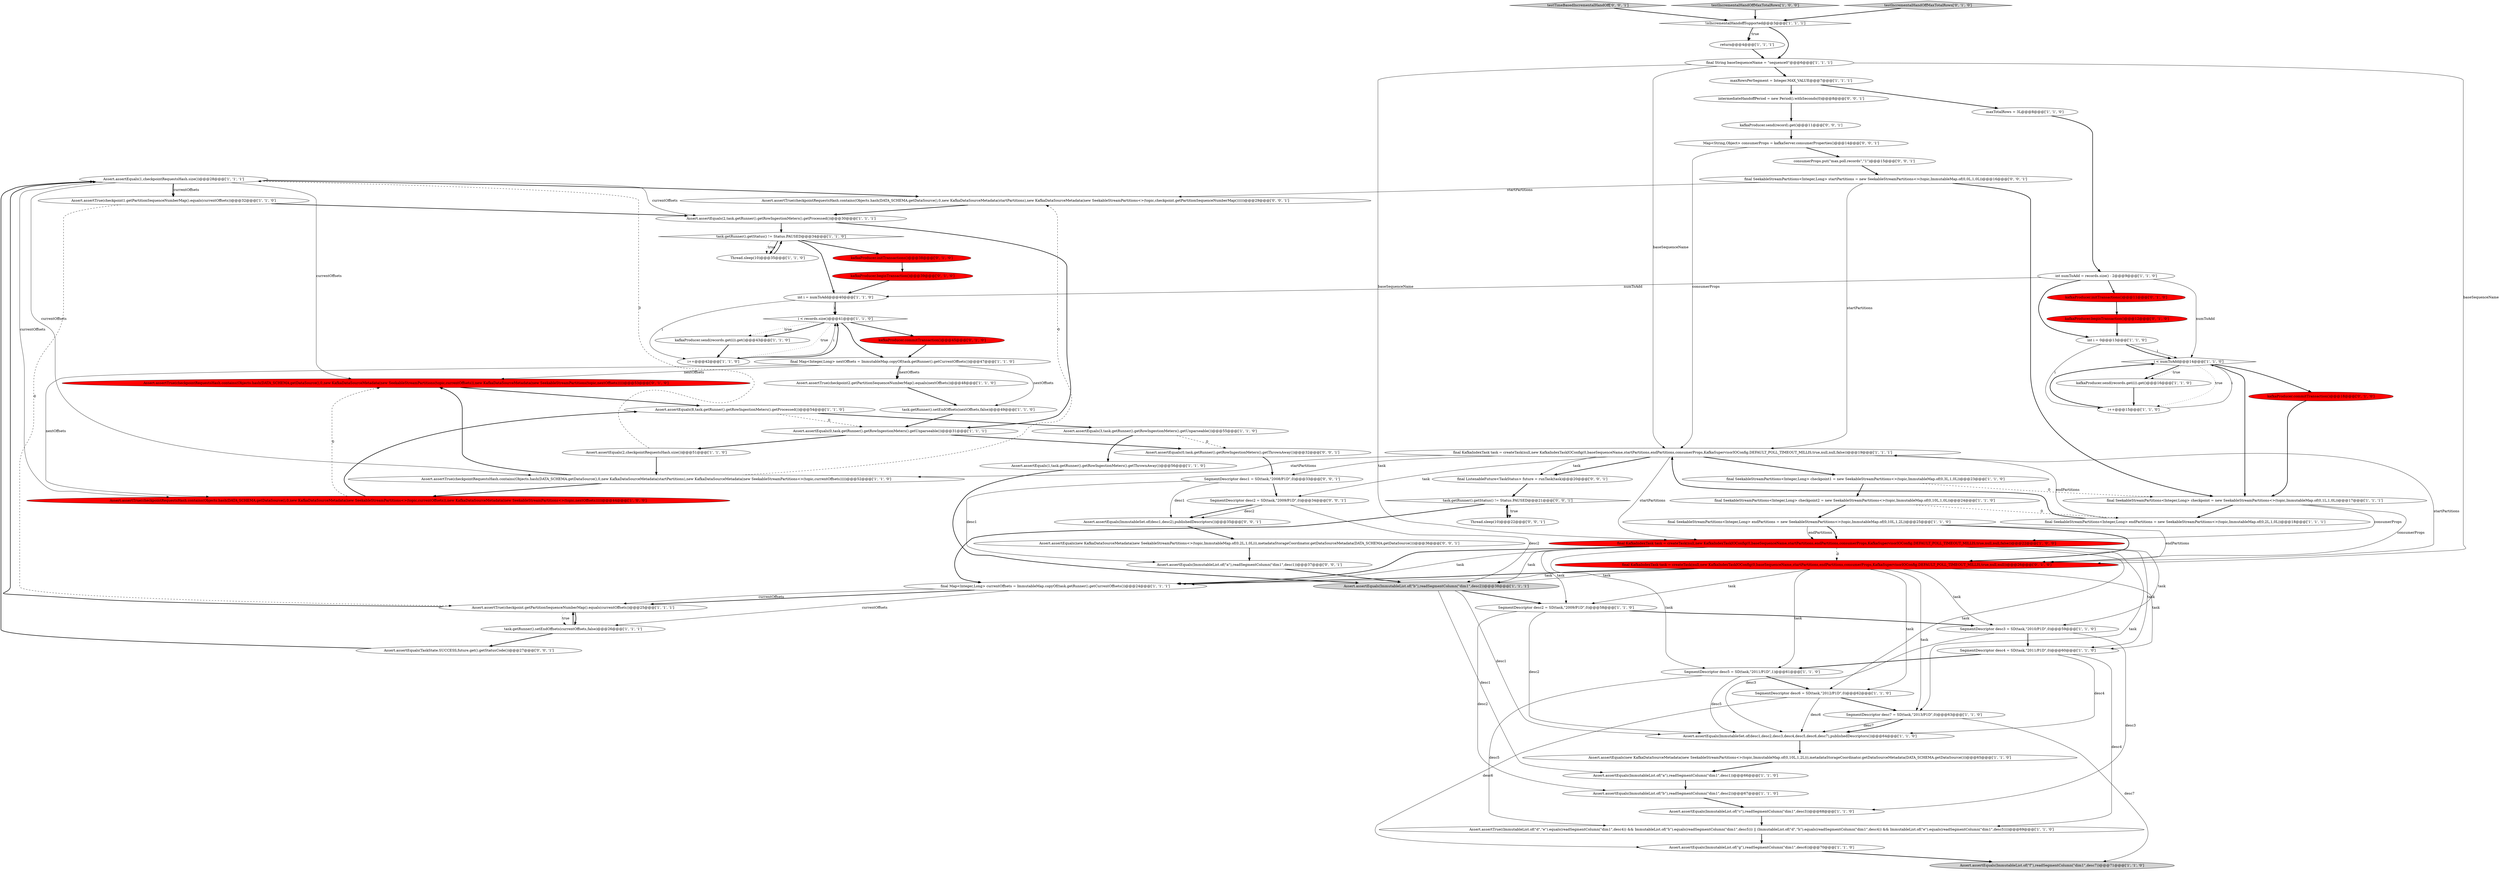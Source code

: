 digraph {
40 [style = filled, label = "Assert.assertEquals(1,checkpointRequestsHash.size())@@@28@@@['1', '1', '1']", fillcolor = white, shape = ellipse image = "AAA0AAABBB1BBB"];
47 [style = filled, label = "Assert.assertEquals(ImmutableList.of(\"f\"),readSegmentColumn(\"dim1\",desc7))@@@71@@@['1', '1', '0']", fillcolor = lightgray, shape = ellipse image = "AAA0AAABBB1BBB"];
42 [style = filled, label = "Assert.assertEquals(ImmutableList.of(\"g\"),readSegmentColumn(\"dim1\",desc6))@@@70@@@['1', '1', '0']", fillcolor = white, shape = ellipse image = "AAA0AAABBB1BBB"];
73 [style = filled, label = "Assert.assertEquals(0,task.getRunner().getRowIngestionMeters().getThrownAway())@@@32@@@['0', '0', '1']", fillcolor = white, shape = ellipse image = "AAA0AAABBB3BBB"];
2 [style = filled, label = "final KafkaIndexTask task = createTask(null,new KafkaIndexTaskIOConfig(0,baseSequenceName,startPartitions,endPartitions,consumerProps,KafkaSupervisorIOConfig.DEFAULT_POLL_TIMEOUT_MILLIS,true,null,null,false))@@@19@@@['1', '1', '1']", fillcolor = white, shape = ellipse image = "AAA0AAABBB1BBB"];
19 [style = filled, label = "final KafkaIndexTask task = createTask(null,new KafkaIndexTaskIOConfig(0,baseSequenceName,startPartitions,endPartitions,consumerProps,KafkaSupervisorIOConfig.DEFAULT_POLL_TIMEOUT_MILLIS,true,null,null,false))@@@22@@@['1', '0', '0']", fillcolor = red, shape = ellipse image = "AAA1AAABBB1BBB"];
80 [style = filled, label = "Assert.assertTrue(checkpointRequestsHash.contains(Objects.hash(DATA_SCHEMA.getDataSource(),0,new KafkaDataSourceMetadata(startPartitions),new KafkaDataSourceMetadata(new SeekableStreamPartitions<>(topic,checkpoint.getPartitionSequenceNumberMap())))))@@@29@@@['0', '0', '1']", fillcolor = white, shape = ellipse image = "AAA0AAABBB3BBB"];
77 [style = filled, label = "SegmentDescriptor desc2 = SD(task,\"2009/P1D\",0)@@@34@@@['0', '0', '1']", fillcolor = white, shape = ellipse image = "AAA0AAABBB3BBB"];
52 [style = filled, label = "!isIncrementalHandoffSupported@@@3@@@['1', '1', '1']", fillcolor = white, shape = diamond image = "AAA0AAABBB1BBB"];
38 [style = filled, label = "task.getRunner().getStatus() != Status.PAUSED@@@34@@@['1', '1', '0']", fillcolor = white, shape = diamond image = "AAA0AAABBB1BBB"];
63 [style = filled, label = "Assert.assertTrue(checkpointRequestsHash.contains(Objects.hash(DATA_SCHEMA.getDataSource(),0,new KafkaDataSourceMetadata(new SeekableStreamPartitions(topic,currentOffsets)),new KafkaDataSourceMetadata(new SeekableStreamPartitions(topic,nextOffsets)))))@@@53@@@['0', '1', '0']", fillcolor = red, shape = ellipse image = "AAA1AAABBB2BBB"];
74 [style = filled, label = "testTimeBasedIncrementalHandOff['0', '0', '1']", fillcolor = lightgray, shape = diamond image = "AAA0AAABBB3BBB"];
41 [style = filled, label = "i++@@@15@@@['1', '1', '0']", fillcolor = white, shape = ellipse image = "AAA0AAABBB1BBB"];
15 [style = filled, label = "SegmentDescriptor desc5 = SD(task,\"2011/P1D\",1)@@@61@@@['1', '1', '0']", fillcolor = white, shape = ellipse image = "AAA0AAABBB1BBB"];
67 [style = filled, label = "intermediateHandoffPeriod = new Period().withSeconds(0)@@@8@@@['0', '0', '1']", fillcolor = white, shape = ellipse image = "AAA0AAABBB3BBB"];
70 [style = filled, label = "kafkaProducer.send(record).get()@@@11@@@['0', '0', '1']", fillcolor = white, shape = ellipse image = "AAA0AAABBB3BBB"];
30 [style = filled, label = "task.getRunner().setEndOffsets(nextOffsets,false)@@@49@@@['1', '1', '0']", fillcolor = white, shape = ellipse image = "AAA0AAABBB1BBB"];
78 [style = filled, label = "Assert.assertEquals(TaskState.SUCCESS,future.get().getStatusCode())@@@27@@@['0', '0', '1']", fillcolor = white, shape = ellipse image = "AAA0AAABBB3BBB"];
69 [style = filled, label = "SegmentDescriptor desc1 = SD(task,\"2008/P1D\",0)@@@33@@@['0', '0', '1']", fillcolor = white, shape = ellipse image = "AAA0AAABBB3BBB"];
37 [style = filled, label = "testIncrementalHandOffMaxTotalRows['1', '0', '0']", fillcolor = lightgray, shape = diamond image = "AAA0AAABBB1BBB"];
71 [style = filled, label = "Map<String,Object> consumerProps = kafkaServer.consumerProperties()@@@14@@@['0', '0', '1']", fillcolor = white, shape = ellipse image = "AAA0AAABBB3BBB"];
79 [style = filled, label = "Thread.sleep(10)@@@22@@@['0', '0', '1']", fillcolor = white, shape = ellipse image = "AAA0AAABBB3BBB"];
27 [style = filled, label = "Assert.assertEquals(ImmutableList.of(\"b\"),readSegmentColumn(\"dim1\",desc2))@@@67@@@['1', '1', '0']", fillcolor = white, shape = ellipse image = "AAA0AAABBB1BBB"];
26 [style = filled, label = "kafkaProducer.send(records.get(i)).get()@@@43@@@['1', '1', '0']", fillcolor = white, shape = ellipse image = "AAA0AAABBB1BBB"];
4 [style = filled, label = "SegmentDescriptor desc6 = SD(task,\"2012/P1D\",0)@@@62@@@['1', '1', '0']", fillcolor = white, shape = ellipse image = "AAA0AAABBB1BBB"];
35 [style = filled, label = "i < numToAdd@@@14@@@['1', '1', '0']", fillcolor = white, shape = diamond image = "AAA0AAABBB1BBB"];
0 [style = filled, label = "final SeekableStreamPartitions<Integer,Long> endPartitions = new SeekableStreamPartitions<>(topic,ImmutableMap.of(0,10L,1,2L))@@@25@@@['1', '1', '0']", fillcolor = white, shape = ellipse image = "AAA0AAABBB1BBB"];
31 [style = filled, label = "Assert.assertEquals(3,task.getRunner().getRowIngestionMeters().getUnparseable())@@@55@@@['1', '1', '0']", fillcolor = white, shape = ellipse image = "AAA0AAABBB1BBB"];
39 [style = filled, label = "Assert.assertTrue(checkpointRequestsHash.contains(Objects.hash(DATA_SCHEMA.getDataSource(),0,new KafkaDataSourceMetadata(startPartitions),new KafkaDataSourceMetadata(new SeekableStreamPartitions<>(topic,currentOffsets)))))@@@52@@@['1', '1', '0']", fillcolor = white, shape = ellipse image = "AAA0AAABBB1BBB"];
57 [style = filled, label = "final KafkaIndexTask task = createTask(null,new KafkaIndexTaskIOConfig(0,baseSequenceName,startPartitions,endPartitions,consumerProps,KafkaSupervisorIOConfig.DEFAULT_POLL_TIMEOUT_MILLIS,true,null,null))@@@26@@@['0', '1', '0']", fillcolor = red, shape = ellipse image = "AAA1AAABBB2BBB"];
32 [style = filled, label = "Assert.assertEquals(ImmutableList.of(\"c\"),readSegmentColumn(\"dim1\",desc3))@@@68@@@['1', '1', '0']", fillcolor = white, shape = ellipse image = "AAA0AAABBB1BBB"];
20 [style = filled, label = "task.getRunner().setEndOffsets(currentOffsets,false)@@@26@@@['1', '1', '1']", fillcolor = white, shape = ellipse image = "AAA0AAABBB1BBB"];
60 [style = filled, label = "testIncrementalHandOffMaxTotalRows['0', '1', '0']", fillcolor = lightgray, shape = diamond image = "AAA0AAABBB2BBB"];
18 [style = filled, label = "final Map<Integer,Long> currentOffsets = ImmutableMap.copyOf(task.getRunner().getCurrentOffsets())@@@24@@@['1', '1', '1']", fillcolor = white, shape = ellipse image = "AAA0AAABBB1BBB"];
50 [style = filled, label = "Assert.assertEquals(1,task.getRunner().getRowIngestionMeters().getThrownAway())@@@56@@@['1', '1', '0']", fillcolor = white, shape = ellipse image = "AAA0AAABBB1BBB"];
54 [style = filled, label = "int numToAdd = records.size() - 2@@@9@@@['1', '1', '0']", fillcolor = white, shape = ellipse image = "AAA0AAABBB1BBB"];
51 [style = filled, label = "final SeekableStreamPartitions<Integer,Long> checkpoint = new SeekableStreamPartitions<>(topic,ImmutableMap.of(0,1L,1,0L))@@@17@@@['1', '1', '1']", fillcolor = white, shape = ellipse image = "AAA0AAABBB1BBB"];
21 [style = filled, label = "final SeekableStreamPartitions<Integer,Long> endPartitions = new SeekableStreamPartitions<>(topic,ImmutableMap.of(0,2L,1,0L))@@@18@@@['1', '1', '1']", fillcolor = white, shape = ellipse image = "AAA0AAABBB1BBB"];
76 [style = filled, label = "consumerProps.put(\"max.poll.records\",\"1\")@@@15@@@['0', '0', '1']", fillcolor = white, shape = ellipse image = "AAA0AAABBB3BBB"];
33 [style = filled, label = "final SeekableStreamPartitions<Integer,Long> checkpoint2 = new SeekableStreamPartitions<>(topic,ImmutableMap.of(0,10L,1,0L))@@@24@@@['1', '1', '0']", fillcolor = white, shape = ellipse image = "AAA0AAABBB1BBB"];
44 [style = filled, label = "Assert.assertTrue(checkpoint2.getPartitionSequenceNumberMap().equals(nextOffsets))@@@48@@@['1', '1', '0']", fillcolor = white, shape = ellipse image = "AAA0AAABBB1BBB"];
6 [style = filled, label = "i < records.size()@@@41@@@['1', '1', '0']", fillcolor = white, shape = diamond image = "AAA0AAABBB1BBB"];
61 [style = filled, label = "kafkaProducer.commitTransaction()@@@45@@@['0', '1', '0']", fillcolor = red, shape = ellipse image = "AAA1AAABBB2BBB"];
75 [style = filled, label = "final SeekableStreamPartitions<Integer,Long> startPartitions = new SeekableStreamPartitions<>(topic,ImmutableMap.of(0,0L,1,0L))@@@16@@@['0', '0', '1']", fillcolor = white, shape = ellipse image = "AAA0AAABBB3BBB"];
36 [style = filled, label = "Assert.assertEquals(new KafkaDataSourceMetadata(new SeekableStreamPartitions<>(topic,ImmutableMap.of(0,10L,1,2L))),metadataStorageCoordinator.getDataSourceMetadata(DATA_SCHEMA.getDataSource()))@@@65@@@['1', '1', '0']", fillcolor = white, shape = ellipse image = "AAA0AAABBB1BBB"];
45 [style = filled, label = "Assert.assertTrue((ImmutableList.of(\"d\",\"e\").equals(readSegmentColumn(\"dim1\",desc4)) && ImmutableList.of(\"h\").equals(readSegmentColumn(\"dim1\",desc5))) || (ImmutableList.of(\"d\",\"h\").equals(readSegmentColumn(\"dim1\",desc4)) && ImmutableList.of(\"e\").equals(readSegmentColumn(\"dim1\",desc5))))@@@69@@@['1', '1', '0']", fillcolor = white, shape = ellipse image = "AAA0AAABBB1BBB"];
11 [style = filled, label = "Assert.assertEquals(ImmutableList.of(\"b\"),readSegmentColumn(\"dim1\",desc2))@@@38@@@['1', '1', '1']", fillcolor = lightgray, shape = ellipse image = "AAA0AAABBB1BBB"];
34 [style = filled, label = "final SeekableStreamPartitions<Integer,Long> checkpoint1 = new SeekableStreamPartitions<>(topic,ImmutableMap.of(0,3L,1,0L))@@@23@@@['1', '1', '0']", fillcolor = white, shape = ellipse image = "AAA0AAABBB1BBB"];
49 [style = filled, label = "SegmentDescriptor desc3 = SD(task,\"2010/P1D\",0)@@@59@@@['1', '1', '0']", fillcolor = white, shape = ellipse image = "AAA0AAABBB1BBB"];
53 [style = filled, label = "SegmentDescriptor desc7 = SD(task,\"2013/P1D\",0)@@@63@@@['1', '1', '0']", fillcolor = white, shape = ellipse image = "AAA0AAABBB1BBB"];
58 [style = filled, label = "kafkaProducer.beginTransaction()@@@12@@@['0', '1', '0']", fillcolor = red, shape = ellipse image = "AAA1AAABBB2BBB"];
62 [style = filled, label = "kafkaProducer.commitTransaction()@@@18@@@['0', '1', '0']", fillcolor = red, shape = ellipse image = "AAA1AAABBB2BBB"];
65 [style = filled, label = "Assert.assertEquals(ImmutableList.of(\"a\"),readSegmentColumn(\"dim1\",desc1))@@@37@@@['0', '0', '1']", fillcolor = white, shape = ellipse image = "AAA0AAABBB3BBB"];
8 [style = filled, label = "int i = 0@@@13@@@['1', '1', '0']", fillcolor = white, shape = ellipse image = "AAA0AAABBB1BBB"];
46 [style = filled, label = "Thread.sleep(10)@@@35@@@['1', '1', '0']", fillcolor = white, shape = ellipse image = "AAA0AAABBB1BBB"];
43 [style = filled, label = "Assert.assertTrue(checkpoint1.getPartitionSequenceNumberMap().equals(currentOffsets))@@@32@@@['1', '1', '0']", fillcolor = white, shape = ellipse image = "AAA0AAABBB1BBB"];
16 [style = filled, label = "Assert.assertEquals(ImmutableSet.of(desc1,desc2,desc3,desc4,desc5,desc6,desc7),publishedDescriptors())@@@64@@@['1', '1', '0']", fillcolor = white, shape = ellipse image = "AAA0AAABBB1BBB"];
10 [style = filled, label = "i++@@@42@@@['1', '1', '0']", fillcolor = white, shape = ellipse image = "AAA0AAABBB1BBB"];
12 [style = filled, label = "Assert.assertTrue(checkpoint.getPartitionSequenceNumberMap().equals(currentOffsets))@@@25@@@['1', '1', '1']", fillcolor = white, shape = ellipse image = "AAA0AAABBB1BBB"];
64 [style = filled, label = "task.getRunner().getStatus() != Status.PAUSED@@@21@@@['0', '0', '1']", fillcolor = white, shape = diamond image = "AAA0AAABBB3BBB"];
25 [style = filled, label = "Assert.assertEquals(ImmutableList.of(\"a\"),readSegmentColumn(\"dim1\",desc1))@@@66@@@['1', '1', '0']", fillcolor = white, shape = ellipse image = "AAA0AAABBB1BBB"];
56 [style = filled, label = "kafkaProducer.initTransactions()@@@38@@@['0', '1', '0']", fillcolor = red, shape = ellipse image = "AAA1AAABBB2BBB"];
29 [style = filled, label = "maxRowsPerSegment = Integer.MAX_VALUE@@@7@@@['1', '1', '1']", fillcolor = white, shape = ellipse image = "AAA0AAABBB1BBB"];
66 [style = filled, label = "final ListenableFuture<TaskStatus> future = runTask(task)@@@20@@@['0', '0', '1']", fillcolor = white, shape = ellipse image = "AAA0AAABBB3BBB"];
48 [style = filled, label = "maxTotalRows = 3L@@@8@@@['1', '1', '0']", fillcolor = white, shape = ellipse image = "AAA0AAABBB1BBB"];
5 [style = filled, label = "Assert.assertEquals(0,task.getRunner().getRowIngestionMeters().getUnparseable())@@@31@@@['1', '1', '1']", fillcolor = white, shape = ellipse image = "AAA0AAABBB1BBB"];
24 [style = filled, label = "return@@@4@@@['1', '1', '1']", fillcolor = white, shape = ellipse image = "AAA0AAABBB1BBB"];
9 [style = filled, label = "kafkaProducer.send(records.get(i)).get()@@@16@@@['1', '1', '0']", fillcolor = white, shape = ellipse image = "AAA0AAABBB1BBB"];
55 [style = filled, label = "kafkaProducer.initTransactions()@@@11@@@['0', '1', '0']", fillcolor = red, shape = ellipse image = "AAA1AAABBB2BBB"];
1 [style = filled, label = "Assert.assertEquals(2,checkpointRequestsHash.size())@@@51@@@['1', '1', '0']", fillcolor = white, shape = ellipse image = "AAA0AAABBB1BBB"];
14 [style = filled, label = "Assert.assertTrue(checkpointRequestsHash.contains(Objects.hash(DATA_SCHEMA.getDataSource(),0,new KafkaDataSourceMetadata(new SeekableStreamPartitions<>(topic,currentOffsets)),new KafkaDataSourceMetadata(new SeekableStreamPartitions<>(topic,nextOffsets)))))@@@44@@@['1', '0', '0']", fillcolor = red, shape = ellipse image = "AAA1AAABBB1BBB"];
17 [style = filled, label = "final String baseSequenceName = \"sequence0\"@@@6@@@['1', '1', '1']", fillcolor = white, shape = ellipse image = "AAA0AAABBB1BBB"];
23 [style = filled, label = "SegmentDescriptor desc4 = SD(task,\"2011/P1D\",0)@@@60@@@['1', '1', '0']", fillcolor = white, shape = ellipse image = "AAA0AAABBB1BBB"];
28 [style = filled, label = "SegmentDescriptor desc2 = SD(task,\"2009/P1D\",0)@@@58@@@['1', '1', '0']", fillcolor = white, shape = ellipse image = "AAA0AAABBB1BBB"];
59 [style = filled, label = "kafkaProducer.beginTransaction()@@@39@@@['0', '1', '0']", fillcolor = red, shape = ellipse image = "AAA1AAABBB2BBB"];
68 [style = filled, label = "Assert.assertEquals(ImmutableSet.of(desc1,desc2),publishedDescriptors())@@@35@@@['0', '0', '1']", fillcolor = white, shape = ellipse image = "AAA0AAABBB3BBB"];
13 [style = filled, label = "Assert.assertEquals(8,task.getRunner().getRowIngestionMeters().getProcessed())@@@54@@@['1', '1', '0']", fillcolor = white, shape = ellipse image = "AAA0AAABBB1BBB"];
72 [style = filled, label = "Assert.assertEquals(new KafkaDataSourceMetadata(new SeekableStreamPartitions<>(topic,ImmutableMap.of(0,2L,1,0L))),metadataStorageCoordinator.getDataSourceMetadata(DATA_SCHEMA.getDataSource()))@@@36@@@['0', '0', '1']", fillcolor = white, shape = ellipse image = "AAA0AAABBB3BBB"];
22 [style = filled, label = "final Map<Integer,Long> nextOffsets = ImmutableMap.copyOf(task.getRunner().getCurrentOffsets())@@@47@@@['1', '1', '0']", fillcolor = white, shape = ellipse image = "AAA0AAABBB1BBB"];
7 [style = filled, label = "int i = numToAdd@@@40@@@['1', '1', '0']", fillcolor = white, shape = ellipse image = "AAA0AAABBB1BBB"];
3 [style = filled, label = "Assert.assertEquals(2,task.getRunner().getRowIngestionMeters().getProcessed())@@@30@@@['1', '1', '1']", fillcolor = white, shape = ellipse image = "AAA0AAABBB1BBB"];
57->18 [style = solid, label="task"];
54->55 [style = bold, label=""];
54->7 [style = solid, label="numToAdd"];
27->32 [style = bold, label=""];
4->16 [style = solid, label="desc6"];
26->10 [style = bold, label=""];
6->22 [style = bold, label=""];
4->53 [style = bold, label=""];
15->45 [style = solid, label="desc5"];
57->15 [style = solid, label="task"];
64->18 [style = bold, label=""];
31->73 [style = dashed, label="0"];
2->19 [style = solid, label="startPartitions"];
77->68 [style = solid, label="desc2"];
39->14 [style = bold, label=""];
40->43 [style = solid, label="currentOffsets"];
0->57 [style = solid, label="endPartitions"];
53->16 [style = solid, label="desc7"];
3->38 [style = bold, label=""];
75->2 [style = solid, label="startPartitions"];
17->57 [style = solid, label="baseSequenceName"];
69->65 [style = solid, label="desc1"];
21->2 [style = bold, label=""];
1->40 [style = dashed, label="0"];
48->54 [style = bold, label=""];
52->24 [style = bold, label=""];
33->0 [style = bold, label=""];
31->50 [style = bold, label=""];
57->11 [style = solid, label="task"];
64->79 [style = bold, label=""];
12->40 [style = bold, label=""];
75->80 [style = solid, label="startPartitions"];
6->26 [style = dotted, label="true"];
43->3 [style = bold, label=""];
3->5 [style = bold, label=""];
61->22 [style = bold, label=""];
12->20 [style = dotted, label="true"];
8->35 [style = solid, label="i"];
77->11 [style = solid, label="desc2"];
70->71 [style = bold, label=""];
38->7 [style = bold, label=""];
66->64 [style = bold, label=""];
28->27 [style = solid, label="desc2"];
38->56 [style = bold, label=""];
24->17 [style = bold, label=""];
45->42 [style = bold, label=""];
71->2 [style = solid, label="consumerProps"];
63->13 [style = bold, label=""];
7->6 [style = solid, label="i"];
33->21 [style = dashed, label="0"];
13->31 [style = bold, label=""];
39->80 [style = dashed, label="0"];
2->66 [style = bold, label=""];
76->75 [style = bold, label=""];
41->35 [style = solid, label="i"];
38->46 [style = dotted, label="true"];
11->28 [style = bold, label=""];
46->38 [style = bold, label=""];
19->18 [style = bold, label=""];
40->14 [style = solid, label="currentOffsets"];
57->28 [style = solid, label="task"];
11->25 [style = solid, label="desc1"];
15->16 [style = solid, label="desc5"];
68->72 [style = bold, label=""];
0->19 [style = bold, label=""];
57->49 [style = solid, label="task"];
51->21 [style = bold, label=""];
2->34 [style = bold, label=""];
34->33 [style = bold, label=""];
14->63 [style = dashed, label="0"];
34->51 [style = dashed, label="0"];
18->12 [style = bold, label=""];
51->57 [style = solid, label="consumerProps"];
28->16 [style = solid, label="desc2"];
69->77 [style = bold, label=""];
73->69 [style = bold, label=""];
78->40 [style = bold, label=""];
2->66 [style = solid, label="task"];
10->6 [style = solid, label="i"];
69->68 [style = solid, label="desc1"];
5->73 [style = bold, label=""];
2->69 [style = solid, label="task"];
6->61 [style = bold, label=""];
25->27 [style = bold, label=""];
5->1 [style = bold, label=""];
36->25 [style = bold, label=""];
17->19 [style = solid, label="baseSequenceName"];
19->53 [style = solid, label="task"];
40->3 [style = solid, label="currentOffsets"];
7->6 [style = bold, label=""];
19->28 [style = solid, label="task"];
57->53 [style = solid, label="task"];
38->46 [style = bold, label=""];
49->32 [style = solid, label="desc3"];
35->51 [style = bold, label=""];
64->79 [style = dotted, label="true"];
22->44 [style = bold, label=""];
22->44 [style = solid, label="nextOffsets"];
1->39 [style = bold, label=""];
44->30 [style = bold, label=""];
0->57 [style = bold, label=""];
16->36 [style = bold, label=""];
6->26 [style = bold, label=""];
59->7 [style = bold, label=""];
62->51 [style = bold, label=""];
35->9 [style = bold, label=""];
58->8 [style = bold, label=""];
28->49 [style = bold, label=""];
67->70 [style = bold, label=""];
23->15 [style = bold, label=""];
12->20 [style = bold, label=""];
42->47 [style = bold, label=""];
65->11 [style = bold, label=""];
43->12 [style = dashed, label="0"];
53->47 [style = solid, label="desc7"];
40->80 [style = bold, label=""];
49->23 [style = bold, label=""];
0->19 [style = solid, label="endPartitions"];
7->10 [style = solid, label="i"];
22->30 [style = solid, label="nextOffsets"];
77->68 [style = bold, label=""];
8->35 [style = bold, label=""];
10->6 [style = bold, label=""];
23->16 [style = solid, label="desc4"];
18->20 [style = solid, label="currentOffsets"];
4->42 [style = solid, label="desc6"];
57->23 [style = solid, label="task"];
71->76 [style = bold, label=""];
6->10 [style = dotted, label="true"];
19->23 [style = solid, label="task"];
54->8 [style = bold, label=""];
80->3 [style = bold, label=""];
11->16 [style = solid, label="desc1"];
72->65 [style = bold, label=""];
30->5 [style = bold, label=""];
21->2 [style = solid, label="endPartitions"];
19->4 [style = solid, label="task"];
51->19 [style = solid, label="consumerProps"];
35->41 [style = dotted, label="true"];
20->78 [style = bold, label=""];
37->52 [style = bold, label=""];
52->24 [style = dotted, label="true"];
40->43 [style = bold, label=""];
14->13 [style = bold, label=""];
60->52 [style = bold, label=""];
56->59 [style = bold, label=""];
39->63 [style = bold, label=""];
41->35 [style = bold, label=""];
22->63 [style = solid, label="nextOffsets"];
57->4 [style = solid, label="task"];
40->39 [style = solid, label="currentOffsets"];
32->45 [style = bold, label=""];
13->5 [style = dashed, label="0"];
29->67 [style = bold, label=""];
74->52 [style = bold, label=""];
19->57 [style = dashed, label="0"];
49->16 [style = solid, label="desc3"];
2->39 [style = solid, label="startPartitions"];
35->9 [style = dotted, label="true"];
2->77 [style = solid, label="task"];
57->18 [style = bold, label=""];
75->51 [style = bold, label=""];
40->63 [style = solid, label="currentOffsets"];
52->17 [style = bold, label=""];
8->41 [style = solid, label="i"];
19->11 [style = solid, label="task"];
18->12 [style = solid, label="currentOffsets"];
9->41 [style = bold, label=""];
19->18 [style = solid, label="task"];
2->57 [style = solid, label="startPartitions"];
79->64 [style = bold, label=""];
50->11 [style = bold, label=""];
35->62 [style = bold, label=""];
20->12 [style = bold, label=""];
15->4 [style = bold, label=""];
23->45 [style = solid, label="desc4"];
53->16 [style = bold, label=""];
19->15 [style = solid, label="task"];
19->49 [style = solid, label="task"];
29->48 [style = bold, label=""];
17->2 [style = solid, label="baseSequenceName"];
17->29 [style = bold, label=""];
54->35 [style = solid, label="numToAdd"];
55->58 [style = bold, label=""];
22->14 [style = solid, label="nextOffsets"];
}
